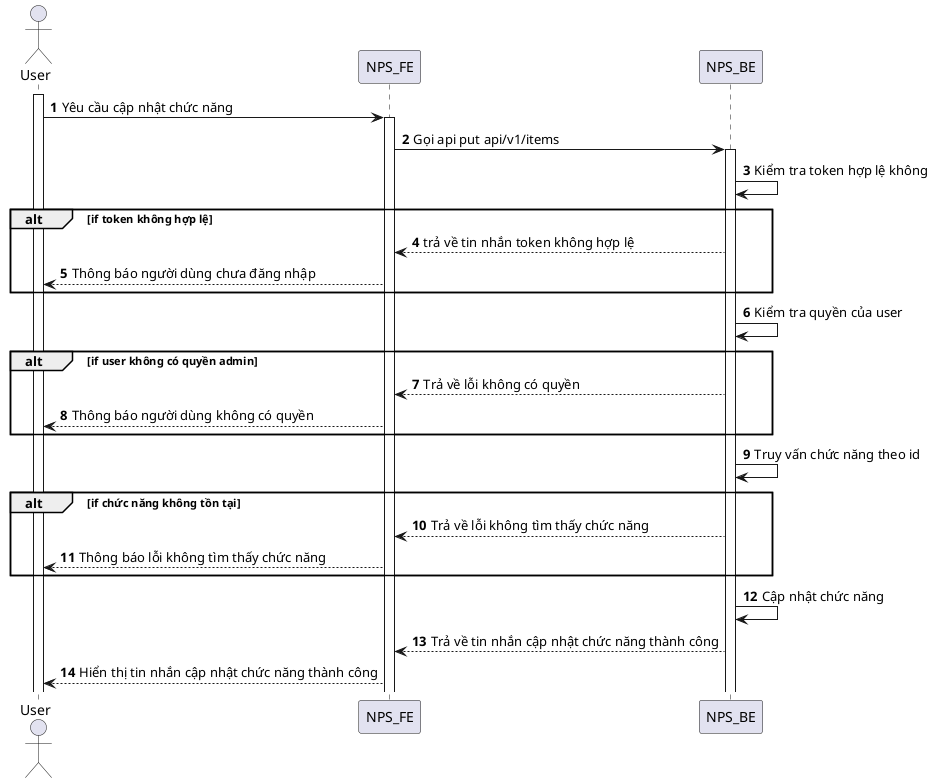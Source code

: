 @startuml
autonumber
actor User
activate User
User -> NPS_FE: Yêu cầu cập nhật chức năng
activate NPS_FE
NPS_FE -> NPS_BE: Gọi api put api/v1/items
activate NPS_BE
NPS_BE -> NPS_BE: Kiểm tra token hợp lệ không
alt if token không hợp lệ
NPS_BE --> NPS_FE: trả về tin nhắn token không hợp lệ
NPS_FE --> User: Thông báo người dùng chưa đăng nhập
end
NPS_BE -> NPS_BE: Kiểm tra quyền của user
alt if user không có quyền admin
NPS_BE --> NPS_FE: Trả về lỗi không có quyền
NPS_FE --> User: Thông báo người dùng không có quyền
end
NPS_BE -> NPS_BE: Truy vấn chức năng theo id
alt if chức năng không tồn tại
NPS_BE --> NPS_FE: Trả về lỗi không tìm thấy chức năng
NPS_FE --> User: Thông báo lỗi không tìm thấy chức năng
end
NPS_BE -> NPS_BE: Cập nhật chức năng
NPS_BE --> NPS_FE: Trả về tin nhắn cập nhật chức năng thành công
NPS_FE --> User: Hiển thị tin nhắn cập nhật chức năng thành công
@enduml